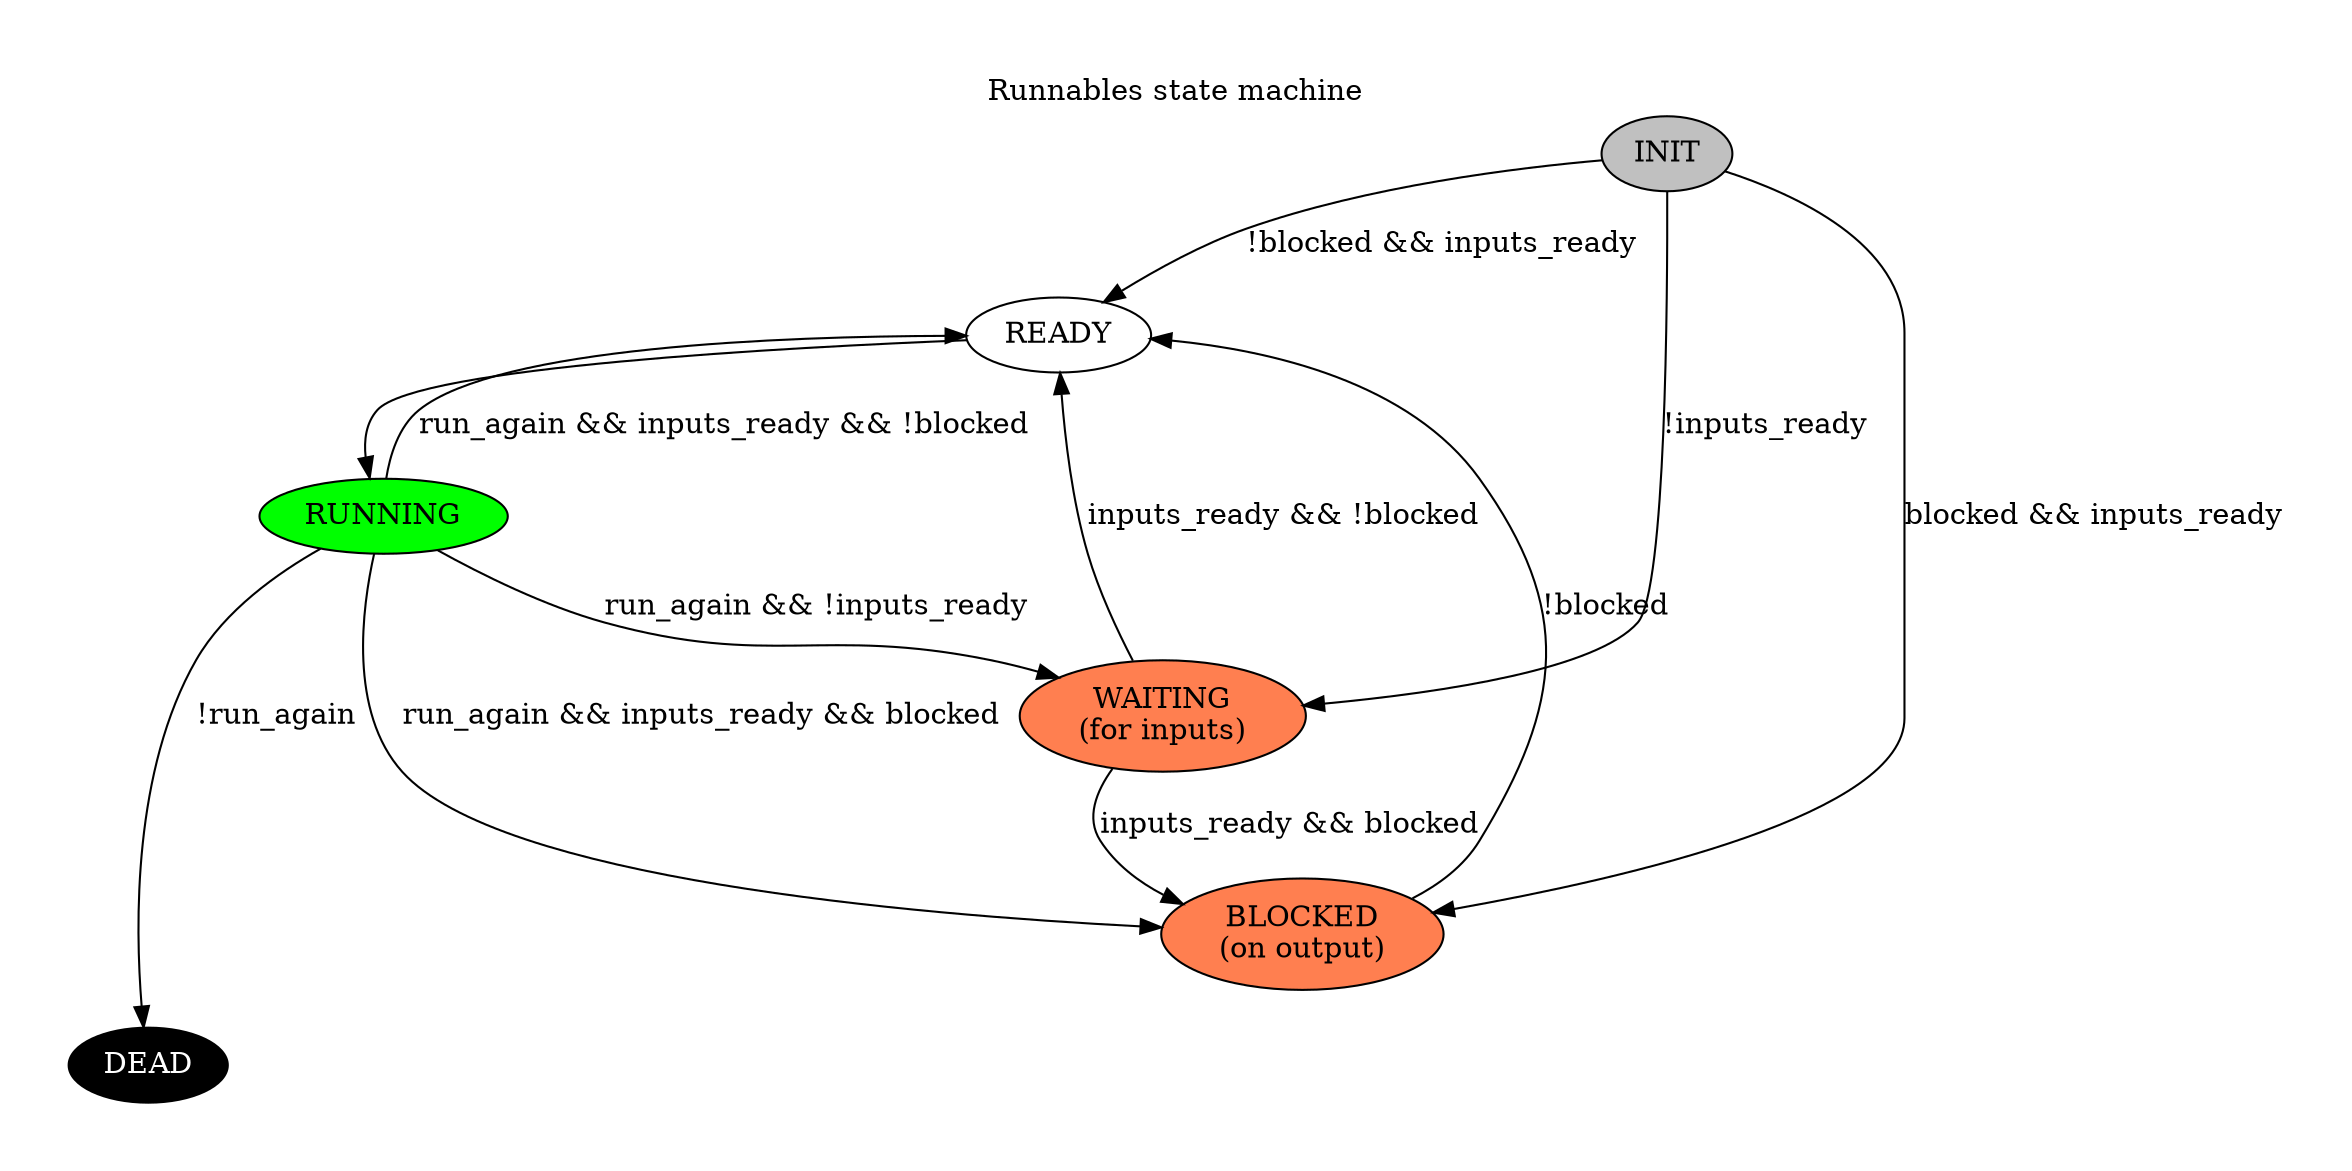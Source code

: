 digraph statemachine {
    label="Runnables state machine";
    labelloc=t; // Place label at top of chart
    margin=0.4;
    model=mds;

    // States
    { rank=source
    "init" [style=filled, fillcolor=grey, label="INIT"];
    }

    "ready" [style=filled, fillcolor=white, label="READY"];
    "running" [style=filled, fillcolor=green, label="RUNNING"];
    "waiting" [style=filled, fillcolor=coral, label="WAITING\n(for inputs)"];
    "blocked" [style=filled, fillcolor=coral, label="BLOCKED\n(on output)"];

    { rank=sink
    "dead" [style=filled, fillcolor=black, fontcolor=white, label="DEAD"];
    }

    // Transitions
    // Transition variables: blocked, inputs_ready, run_again
    // From "init"
    "init" -> "ready" [labeldistance="3", label="!blocked && inputs_ready"];
    "init" -> "blocked" [labeldistance="3", label="blocked && inputs_ready"];
    "init" -> "waiting" [labeldistance="3", label="!inputs_ready"];

    // from "ready"
    "ready" -> "running" [labeldistance="3"];

    // from "running"
    "running" -> "dead" [labeldistance="3", label="!run_again"];
    "running" -> "waiting" [labeldistance="3", label="run_again && !inputs_ready"];
    "running" -> "blocked" [labeldistance="3", label="run_again && inputs_ready && blocked"];
    "running" -> "ready" [labeldistance="3", label="run_again && inputs_ready && !blocked"];

    // from "waiting"
    "waiting" -> "blocked" [labeldistance="3", label="inputs_ready && blocked"];
    "waiting" -> "ready" [labeldistance="3", label="inputs_ready && !blocked"];

    // from "blocked"
    "blocked" -> "ready" [labeldistance="3", label="!blocked"];

} // close digraph
